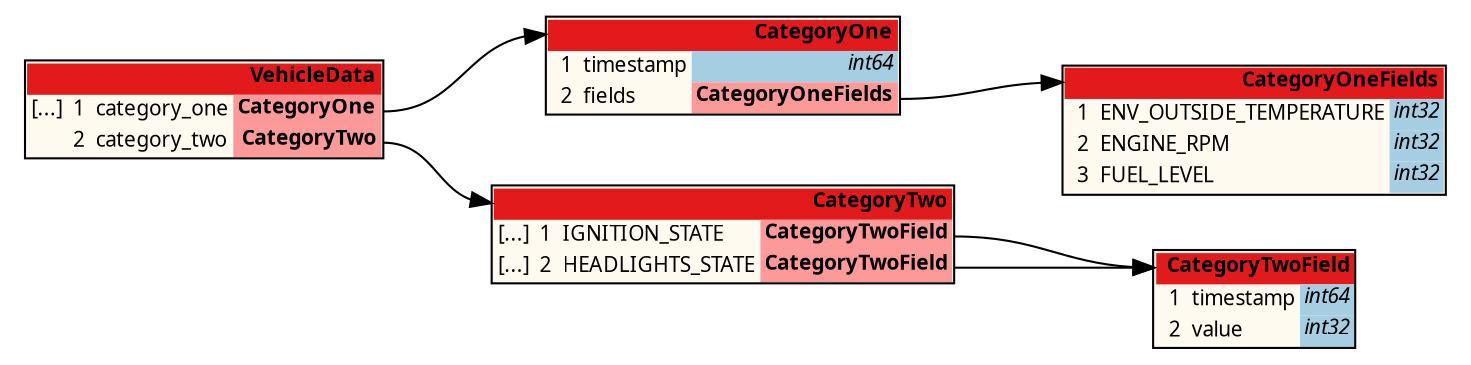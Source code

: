 /*
	do not edit:
	auto-generated by github.com/seamia/protodot
*/
digraph protodot {

	/* package:    */
	/* source:    vehicle_data.proto */
	/* selection: .VehicleData */

	rankdir=LR;
	label="";
	tooltip="";
	bgcolor="transparent"

	node [
		shape=plaintext
		fontsize=10
		fontname="Ubuntu"
	];


	/* ------ nodes ------ */
	Node_Ja_102	[shape=plaintext tooltip=".VehicleData.CategoryTwoField" label=<<TABLE BORDER="1" CELLBORDER="0" CELLSPACING="0" BGCOLOR="#fffaf0"><TR><TD COLSPAN="4" PORT="header" BGCOLOR="#e31a1c" ALIGN="right"><b>CategoryTwoField</b></TD></TR><TR><TD ALIGN="right"></TD><TD ALIGN="right">1</TD><TD ALIGN="left">timestamp</TD><TD BGCOLOR="#a6cee3" PORT="potimestamp" ALIGN="right" TITLE="int64"><i>int64</i></TD></TR><TR><TD ALIGN="right"></TD><TD ALIGN="right">2</TD><TD ALIGN="left">value</TD><TD BGCOLOR="#a6cee3" PORT="povalue" ALIGN="right" TITLE="int32"><i>int32</i></TD></TR></TABLE>>];
	Node_Ja_100	[shape=plaintext tooltip=".VehicleData" label=<<TABLE BORDER="1" CELLBORDER="0" CELLSPACING="0" BGCOLOR="#fffaf0"><TR><TD COLSPAN="4" PORT="header" BGCOLOR="#e31a1c" ALIGN="right"><b>VehicleData</b></TD></TR><TR><TD ALIGN="right">[...]</TD><TD ALIGN="right">1</TD><TD ALIGN="left">category_one</TD><TD BGCOLOR="#fb9a99" PORT="pocategory_one" ALIGN="right"><b>CategoryOne</b></TD></TR><TR><TD ALIGN="right"></TD><TD ALIGN="right">2</TD><TD ALIGN="left">category_two</TD><TD BGCOLOR="#fb9a99" PORT="pocategory_two" ALIGN="right"><b>CategoryTwo</b></TD></TR></TABLE>>];
	Node_Ja_103	[shape=plaintext tooltip=".VehicleData.CategoryOne" label=<<TABLE BORDER="1" CELLBORDER="0" CELLSPACING="0" BGCOLOR="#fffaf0"><TR><TD COLSPAN="4" PORT="header" BGCOLOR="#e31a1c" ALIGN="right"><b>CategoryOne</b></TD></TR><TR><TD ALIGN="right"></TD><TD ALIGN="right">1</TD><TD ALIGN="left">timestamp</TD><TD BGCOLOR="#a6cee3" PORT="potimestamp" ALIGN="right" TITLE="int64"><i>int64</i></TD></TR><TR><TD ALIGN="right"></TD><TD ALIGN="right">2</TD><TD ALIGN="left">fields</TD><TD BGCOLOR="#fb9a99" PORT="pofields" ALIGN="right"><b>CategoryOneFields</b></TD></TR></TABLE>>];
	Node_Ja_104	[shape=plaintext tooltip=".VehicleData.CategoryTwo" label=<<TABLE BORDER="1" CELLBORDER="0" CELLSPACING="0" BGCOLOR="#fffaf0"><TR><TD COLSPAN="4" PORT="header" BGCOLOR="#e31a1c" ALIGN="right"><b>CategoryTwo</b></TD></TR><TR><TD ALIGN="right">[...]</TD><TD ALIGN="right">1</TD><TD ALIGN="left">IGNITION_STATE</TD><TD BGCOLOR="#fb9a99" PORT="poIGNITION_STATE" ALIGN="right"><b>CategoryTwoField</b></TD></TR><TR><TD ALIGN="right">[...]</TD><TD ALIGN="right">2</TD><TD ALIGN="left">HEADLIGHTS_STATE</TD><TD BGCOLOR="#fb9a99" PORT="poHEADLIGHTS_STATE" ALIGN="right"><b>CategoryTwoField</b></TD></TR></TABLE>>];
	Node_Ja_101	[shape=plaintext tooltip=".VehicleData.CategoryOneFields" label=<<TABLE BORDER="1" CELLBORDER="0" CELLSPACING="0" BGCOLOR="#fffaf0"><TR><TD COLSPAN="4" PORT="header" BGCOLOR="#e31a1c" ALIGN="right"><b>CategoryOneFields</b></TD></TR><TR><TD ALIGN="right"></TD><TD ALIGN="right">1</TD><TD ALIGN="left">ENV_OUTSIDE_TEMPERATURE</TD><TD BGCOLOR="#a6cee3" PORT="poENV_OUTSIDE_TEMPERATURE" ALIGN="right" TITLE="int32"><i>int32</i></TD></TR><TR><TD ALIGN="right"></TD><TD ALIGN="right">2</TD><TD ALIGN="left">ENGINE_RPM</TD><TD BGCOLOR="#a6cee3" PORT="poENGINE_RPM" ALIGN="right" TITLE="int32"><i>int32</i></TD></TR><TR><TD ALIGN="right"></TD><TD ALIGN="right">3</TD><TD ALIGN="left">FUEL_LEVEL</TD><TD BGCOLOR="#a6cee3" PORT="poFUEL_LEVEL" ALIGN="right" TITLE="int32"><i>int32</i></TD></TR></TABLE>>];

	/* ------ connections ------ */
	Node_Ja_104:poIGNITION_STATE:e	-> Node_Ja_102:header [color="#000000" tooltip="Ja_104 --> Ja_102"];
	Node_Ja_104:poHEADLIGHTS_STATE:e	-> Node_Ja_102:header [color="#000000" tooltip="Ja_104 --> Ja_102"];
	Node_Ja_100:pocategory_one:e	-> Node_Ja_103:header [color="#000000" tooltip="Ja_100 --> Ja_103"];
	Node_Ja_100:pocategory_two:e	-> Node_Ja_104:header [color="#000000" tooltip="Ja_100 --> Ja_104"];
	Node_Ja_103:pofields:e	-> Node_Ja_101:header [color="#000000" tooltip="Ja_103 --> Ja_101"];

	/* generated by github.com/seamia/protodot on Wednesday, 29-Mar-23 11:42:48 CEST */
}
